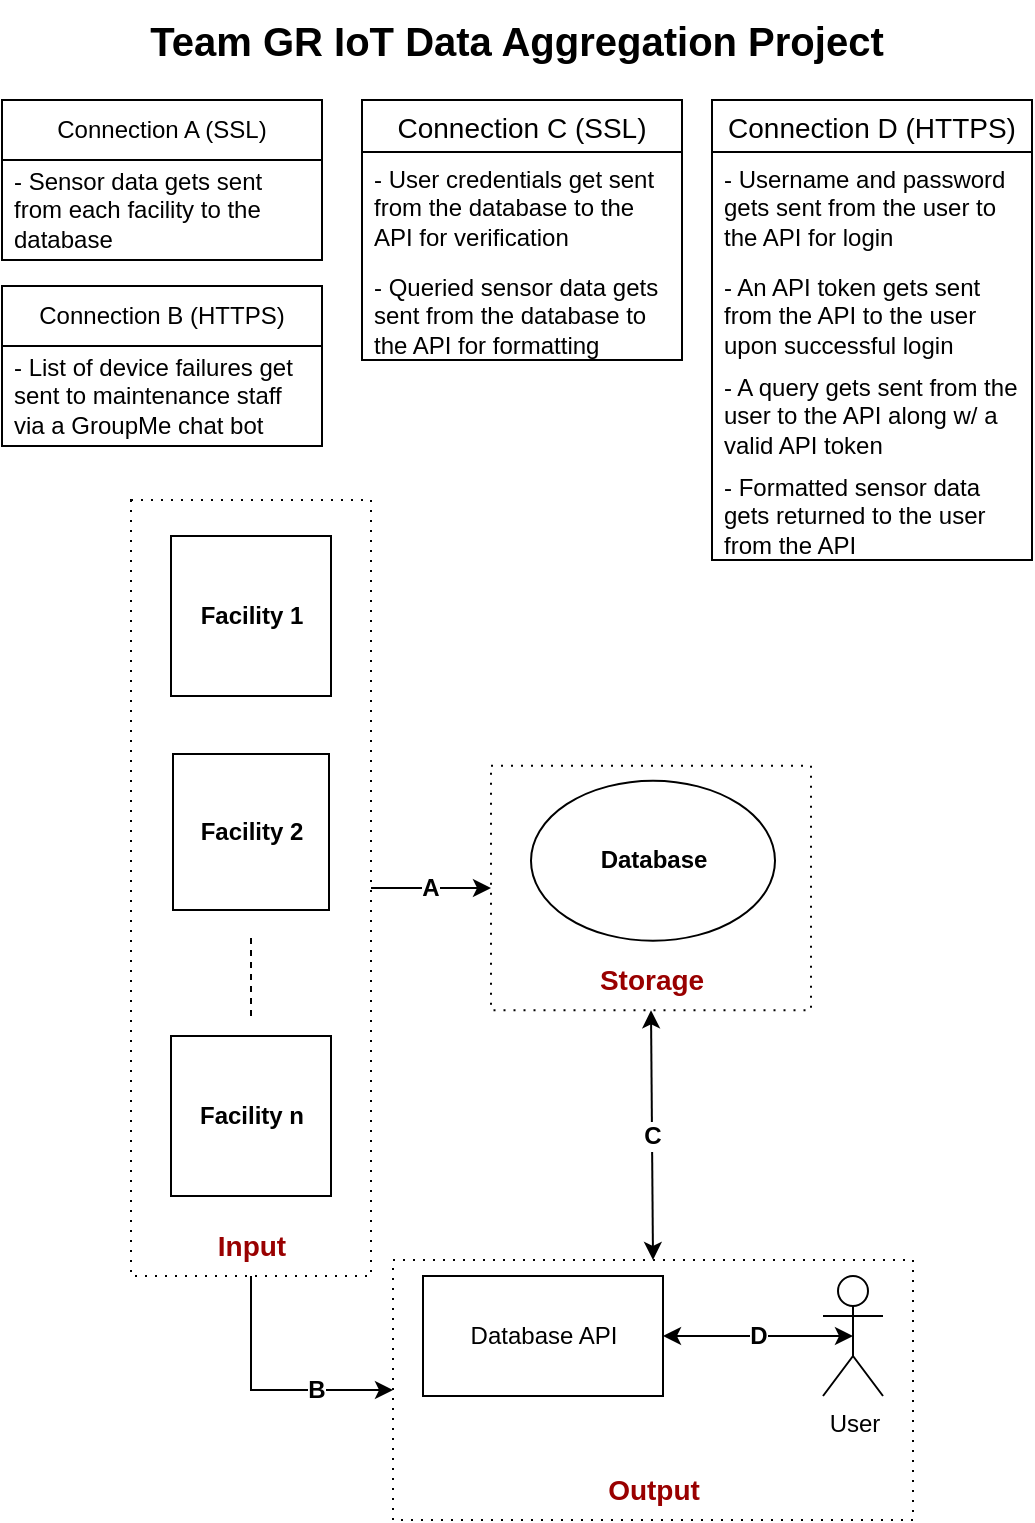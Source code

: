<mxfile version="24.7.8">
  <diagram name="Page-1" id="MAllqAfLBLea2LckqZOi">
    <mxGraphModel dx="1434" dy="844" grid="1" gridSize="10" guides="1" tooltips="1" connect="1" arrows="1" fold="1" page="1" pageScale="1" pageWidth="850" pageHeight="1100" math="0" shadow="0">
      <root>
        <mxCell id="0" />
        <mxCell id="1" parent="0" />
        <mxCell id="USOqtzKKuF3D1rq9zsue-1" value="&lt;b&gt;Facility 1&lt;/b&gt;" style="whiteSpace=wrap;html=1;aspect=fixed;" parent="1" vertex="1">
          <mxGeometry x="252.5" y="278" width="80" height="80" as="geometry" />
        </mxCell>
        <mxCell id="USOqtzKKuF3D1rq9zsue-2" value="&lt;b&gt;Facility 2&lt;/b&gt;" style="whiteSpace=wrap;html=1;aspect=fixed;" parent="1" vertex="1">
          <mxGeometry x="253.5" y="387" width="78" height="78" as="geometry" />
        </mxCell>
        <mxCell id="USOqtzKKuF3D1rq9zsue-3" value="&lt;b&gt;Facility n&lt;/b&gt;" style="whiteSpace=wrap;html=1;aspect=fixed;" parent="1" vertex="1">
          <mxGeometry x="252.5" y="528" width="80" height="80" as="geometry" />
        </mxCell>
        <mxCell id="USOqtzKKuF3D1rq9zsue-4" value="" style="endArrow=none;dashed=1;html=1;rounded=0;" parent="1" edge="1">
          <mxGeometry width="50" height="50" relative="1" as="geometry">
            <mxPoint x="292.5" y="518" as="sourcePoint" />
            <mxPoint x="292.5" y="478" as="targetPoint" />
          </mxGeometry>
        </mxCell>
        <mxCell id="USOqtzKKuF3D1rq9zsue-5" value="&lt;b&gt;Database&lt;/b&gt;" style="ellipse;whiteSpace=wrap;html=1;" parent="1" vertex="1">
          <mxGeometry x="432.5" y="400.38" width="122" height="80" as="geometry" />
        </mxCell>
        <mxCell id="USOqtzKKuF3D1rq9zsue-11" value="Database API" style="rounded=0;whiteSpace=wrap;html=1;" parent="1" vertex="1">
          <mxGeometry x="378.5" y="648" width="120" height="60" as="geometry" />
        </mxCell>
        <mxCell id="USOqtzKKuF3D1rq9zsue-13" value="User" style="shape=umlActor;verticalLabelPosition=bottom;verticalAlign=top;html=1;outlineConnect=0;" parent="1" vertex="1">
          <mxGeometry x="578.5" y="648" width="30" height="60" as="geometry" />
        </mxCell>
        <mxCell id="whZAiJy7x9WykCE-Jzfa-12" value="Connection A (SSL)" style="swimlane;fontStyle=0;childLayout=stackLayout;horizontal=1;startSize=30;horizontalStack=0;resizeParent=1;resizeParentMax=0;resizeLast=0;collapsible=1;marginBottom=0;whiteSpace=wrap;html=1;" parent="1" vertex="1">
          <mxGeometry x="168" y="60" width="160" height="80" as="geometry" />
        </mxCell>
        <mxCell id="whZAiJy7x9WykCE-Jzfa-13" value="&lt;span style=&quot;background-color: initial;&quot;&gt;- Sensor data gets sent from each facility to the database&amp;nbsp;&lt;/span&gt;" style="text;strokeColor=none;fillColor=none;align=left;verticalAlign=middle;spacingLeft=4;spacingRight=4;overflow=hidden;points=[[0,0.5],[1,0.5]];portConstraint=eastwest;rotatable=0;whiteSpace=wrap;html=1;" parent="whZAiJy7x9WykCE-Jzfa-12" vertex="1">
          <mxGeometry y="30" width="160" height="50" as="geometry" />
        </mxCell>
        <mxCell id="whZAiJy7x9WykCE-Jzfa-17" value="Connection C (SSL)" style="swimlane;fontStyle=0;childLayout=stackLayout;horizontal=1;startSize=26;horizontalStack=0;resizeParent=1;resizeParentMax=0;resizeLast=0;collapsible=1;marginBottom=0;align=center;fontSize=14;" parent="1" vertex="1">
          <mxGeometry x="348" y="60" width="160" height="130" as="geometry" />
        </mxCell>
        <mxCell id="fNKGOpvYaMVU7Y808GAE-1" value="- User credentials get sent from the database to the API for verification" style="text;strokeColor=none;fillColor=none;spacingLeft=4;spacingRight=4;overflow=hidden;rotatable=0;points=[[0,0.5],[1,0.5]];portConstraint=eastwest;fontSize=12;whiteSpace=wrap;html=1;" parent="whZAiJy7x9WykCE-Jzfa-17" vertex="1">
          <mxGeometry y="26" width="160" height="54" as="geometry" />
        </mxCell>
        <mxCell id="whZAiJy7x9WykCE-Jzfa-18" value="- Queried sensor data gets sent from the database to the API for formatting" style="text;strokeColor=none;fillColor=none;spacingLeft=4;spacingRight=4;overflow=hidden;rotatable=0;points=[[0,0.5],[1,0.5]];portConstraint=eastwest;fontSize=12;whiteSpace=wrap;html=1;" parent="whZAiJy7x9WykCE-Jzfa-17" vertex="1">
          <mxGeometry y="80" width="160" height="50" as="geometry" />
        </mxCell>
        <mxCell id="whZAiJy7x9WykCE-Jzfa-25" value="Connection D (HTTPS)" style="swimlane;fontStyle=0;childLayout=stackLayout;horizontal=1;startSize=26;horizontalStack=0;resizeParent=1;resizeParentMax=0;resizeLast=0;collapsible=1;marginBottom=0;align=center;fontSize=14;" parent="1" vertex="1">
          <mxGeometry x="523" y="60" width="160" height="230" as="geometry">
            <mxRectangle x="450" y="182" width="130" height="30" as="alternateBounds" />
          </mxGeometry>
        </mxCell>
        <mxCell id="whZAiJy7x9WykCE-Jzfa-26" value="- Username and password gets sent from the user to the API for login" style="text;strokeColor=none;fillColor=none;spacingLeft=4;spacingRight=4;overflow=hidden;rotatable=0;points=[[0,0.5],[1,0.5]];portConstraint=eastwest;fontSize=12;whiteSpace=wrap;html=1;" parent="whZAiJy7x9WykCE-Jzfa-25" vertex="1">
          <mxGeometry y="26" width="160" height="54" as="geometry" />
        </mxCell>
        <mxCell id="whZAiJy7x9WykCE-Jzfa-27" value="- An API token gets sent from the API to the user upon successful login&lt;span style=&quot;background-color: initial;&quot;&gt;&amp;nbsp;&lt;/span&gt;" style="text;strokeColor=none;fillColor=none;spacingLeft=4;spacingRight=4;overflow=hidden;rotatable=0;points=[[0,0.5],[1,0.5]];portConstraint=eastwest;fontSize=12;whiteSpace=wrap;html=1;" parent="whZAiJy7x9WykCE-Jzfa-25" vertex="1">
          <mxGeometry y="80" width="160" height="50" as="geometry" />
        </mxCell>
        <mxCell id="whZAiJy7x9WykCE-Jzfa-28" value="&lt;div&gt;- A query gets sent from the user to the API along w/ a valid API token&lt;/div&gt;" style="text;strokeColor=none;fillColor=none;spacingLeft=4;spacingRight=4;overflow=hidden;rotatable=0;points=[[0,0.5],[1,0.5]];portConstraint=eastwest;fontSize=12;whiteSpace=wrap;html=1;" parent="whZAiJy7x9WykCE-Jzfa-25" vertex="1">
          <mxGeometry y="130" width="160" height="50" as="geometry" />
        </mxCell>
        <mxCell id="whZAiJy7x9WykCE-Jzfa-33" value="- Formatted sensor data gets returned to the user from the API" style="text;strokeColor=none;fillColor=none;spacingLeft=4;spacingRight=4;overflow=hidden;rotatable=0;points=[[0,0.5],[1,0.5]];portConstraint=eastwest;fontSize=12;whiteSpace=wrap;html=1;" parent="whZAiJy7x9WykCE-Jzfa-25" vertex="1">
          <mxGeometry y="180" width="160" height="50" as="geometry" />
        </mxCell>
        <mxCell id="BFYfaFStXxI81xijr-fr-5" value="" style="rounded=0;whiteSpace=wrap;html=1;fillColor=none;dashed=1;dashPattern=1 4;" parent="1" vertex="1">
          <mxGeometry x="232.5" y="260" width="120" height="388" as="geometry" />
        </mxCell>
        <mxCell id="BFYfaFStXxI81xijr-fr-6" value="&lt;b&gt;&lt;font style=&quot;font-size: 14px;&quot; color=&quot;#990000&quot;&gt;Input&lt;/font&gt;&lt;/b&gt;" style="text;html=1;align=center;verticalAlign=middle;whiteSpace=wrap;rounded=0;" parent="1" vertex="1">
          <mxGeometry x="262.5" y="618" width="60" height="30" as="geometry" />
        </mxCell>
        <mxCell id="BFYfaFStXxI81xijr-fr-7" value="" style="rounded=0;whiteSpace=wrap;html=1;fillColor=none;dashed=1;dashPattern=1 4;" parent="1" vertex="1">
          <mxGeometry x="412.5" y="392.88" width="160" height="122.25" as="geometry" />
        </mxCell>
        <mxCell id="BFYfaFStXxI81xijr-fr-8" value="&lt;b&gt;&lt;font color=&quot;#990000&quot; style=&quot;font-size: 14px;&quot;&gt;Storage&lt;/font&gt;&lt;/b&gt;" style="text;html=1;align=center;verticalAlign=middle;whiteSpace=wrap;rounded=0;" parent="1" vertex="1">
          <mxGeometry x="462.5" y="485.13" width="60" height="30" as="geometry" />
        </mxCell>
        <mxCell id="BFYfaFStXxI81xijr-fr-9" value="" style="rounded=0;whiteSpace=wrap;html=1;fillColor=none;dashed=1;dashPattern=1 4;" parent="1" vertex="1">
          <mxGeometry x="363.5" y="640" width="260" height="130" as="geometry" />
        </mxCell>
        <mxCell id="BFYfaFStXxI81xijr-fr-10" value="&lt;b&gt;&lt;font color=&quot;#990000&quot; style=&quot;font-size: 14px;&quot;&gt;Output&lt;/font&gt;&lt;/b&gt;" style="text;html=1;align=center;verticalAlign=middle;whiteSpace=wrap;rounded=0;" parent="1" vertex="1">
          <mxGeometry x="463.5" y="740" width="60" height="30" as="geometry" />
        </mxCell>
        <mxCell id="BFYfaFStXxI81xijr-fr-11" value="&lt;font style=&quot;font-size: 20px;&quot;&gt;&lt;b&gt;Team GR IoT Data Aggregation Project&lt;/b&gt;&lt;/font&gt;" style="text;html=1;align=center;verticalAlign=middle;resizable=0;points=[];autosize=1;strokeColor=none;fillColor=none;" parent="1" vertex="1">
          <mxGeometry x="230" y="10" width="390" height="40" as="geometry" />
        </mxCell>
        <mxCell id="tuzLL6Tt9vCkhnduXRWb-7" value="D" style="endArrow=classic;startArrow=classic;html=1;rounded=0;exitX=1;exitY=0.5;exitDx=0;exitDy=0;entryX=0.5;entryY=0.5;entryDx=0;entryDy=0;entryPerimeter=0;fontSize=12;fontStyle=1" parent="1" source="USOqtzKKuF3D1rq9zsue-11" target="USOqtzKKuF3D1rq9zsue-13" edge="1">
          <mxGeometry width="50" height="50" relative="1" as="geometry">
            <mxPoint x="543.5" y="639" as="sourcePoint" />
            <mxPoint x="593.5" y="589" as="targetPoint" />
          </mxGeometry>
        </mxCell>
        <mxCell id="tuzLL6Tt9vCkhnduXRWb-9" value="Connection B (HTTPS)" style="swimlane;fontStyle=0;childLayout=stackLayout;horizontal=1;startSize=30;horizontalStack=0;resizeParent=1;resizeParentMax=0;resizeLast=0;collapsible=1;marginBottom=0;whiteSpace=wrap;html=1;" parent="1" vertex="1">
          <mxGeometry x="168" y="153" width="160" height="80" as="geometry" />
        </mxCell>
        <mxCell id="tuzLL6Tt9vCkhnduXRWb-10" value="- List of device failures get sent to maintenance staff via a GroupMe chat bot" style="text;strokeColor=none;fillColor=none;align=left;verticalAlign=middle;spacingLeft=4;spacingRight=4;overflow=hidden;points=[[0,0.5],[1,0.5]];portConstraint=eastwest;rotatable=0;whiteSpace=wrap;html=1;" parent="tuzLL6Tt9vCkhnduXRWb-9" vertex="1">
          <mxGeometry y="30" width="160" height="50" as="geometry" />
        </mxCell>
        <mxCell id="KRtY-ehNDQ33mKzoGs-n-3" value="A" style="endArrow=classic;html=1;rounded=0;exitX=1;exitY=0.5;exitDx=0;exitDy=0;entryX=0;entryY=0.5;entryDx=0;entryDy=0;fontSize=12;fontStyle=1" edge="1" parent="1" source="BFYfaFStXxI81xijr-fr-5" target="BFYfaFStXxI81xijr-fr-7">
          <mxGeometry width="50" height="50" relative="1" as="geometry">
            <mxPoint x="434.5" y="610" as="sourcePoint" />
            <mxPoint x="484.5" y="560" as="targetPoint" />
          </mxGeometry>
        </mxCell>
        <mxCell id="KRtY-ehNDQ33mKzoGs-n-4" value="B" style="endArrow=classic;html=1;rounded=0;exitX=0.5;exitY=1;exitDx=0;exitDy=0;entryX=0;entryY=0.5;entryDx=0;entryDy=0;edgeStyle=orthogonalEdgeStyle;fontSize=12;fontStyle=1" edge="1" parent="1" source="BFYfaFStXxI81xijr-fr-5" target="BFYfaFStXxI81xijr-fr-9">
          <mxGeometry x="0.391" width="50" height="50" relative="1" as="geometry">
            <mxPoint x="224.5" y="770" as="sourcePoint" />
            <mxPoint x="274.5" y="720" as="targetPoint" />
            <mxPoint as="offset" />
          </mxGeometry>
        </mxCell>
        <mxCell id="KRtY-ehNDQ33mKzoGs-n-5" value="C" style="endArrow=classic;startArrow=classic;html=1;rounded=0;entryX=0.5;entryY=1;entryDx=0;entryDy=0;exitX=0.5;exitY=0;exitDx=0;exitDy=0;fontSize=12;fontStyle=1" edge="1" parent="1" source="BFYfaFStXxI81xijr-fr-9" target="BFYfaFStXxI81xijr-fr-7">
          <mxGeometry width="50" height="50" relative="1" as="geometry">
            <mxPoint x="554.5" y="620" as="sourcePoint" />
            <mxPoint x="604.5" y="570" as="targetPoint" />
          </mxGeometry>
        </mxCell>
      </root>
    </mxGraphModel>
  </diagram>
</mxfile>
